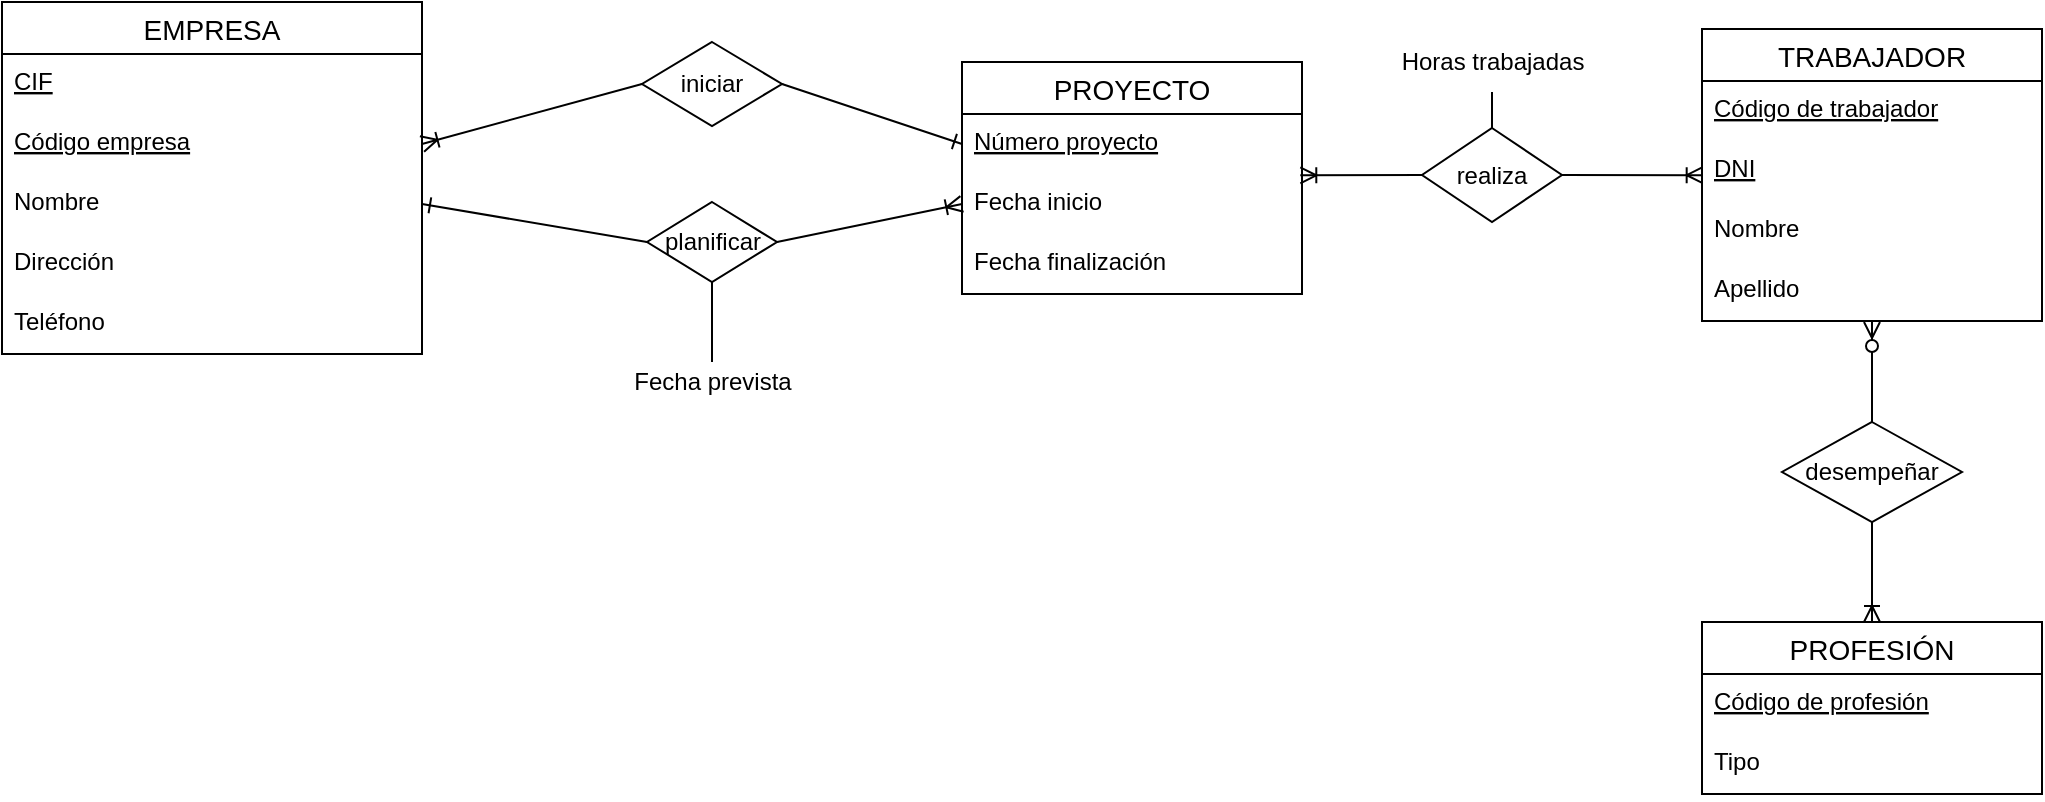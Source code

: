 <mxfile version="17.4.6" type="device"><diagram id="R2lEEEUBdFMjLlhIrx00" name="Page-1"><mxGraphModel dx="1185" dy="635" grid="1" gridSize="10" guides="1" tooltips="1" connect="1" arrows="1" fold="1" page="1" pageScale="1" pageWidth="850" pageHeight="1100" math="0" shadow="0" extFonts="Permanent Marker^https://fonts.googleapis.com/css?family=Permanent+Marker"><root><mxCell id="0"/><mxCell id="1" parent="0"/><mxCell id="WATAMueOj0psfTWkXoya-1" value="EMPRESA" style="swimlane;fontStyle=0;childLayout=stackLayout;horizontal=1;startSize=26;horizontalStack=0;resizeParent=1;resizeParentMax=0;resizeLast=0;collapsible=1;marginBottom=0;align=center;fontSize=14;" vertex="1" parent="1"><mxGeometry x="60" y="100" width="210" height="176" as="geometry"/></mxCell><mxCell id="WATAMueOj0psfTWkXoya-2" value="CIF" style="text;strokeColor=none;fillColor=none;spacingLeft=4;spacingRight=4;overflow=hidden;rotatable=0;points=[[0,0.5],[1,0.5]];portConstraint=eastwest;fontSize=12;fontStyle=4" vertex="1" parent="WATAMueOj0psfTWkXoya-1"><mxGeometry y="26" width="210" height="30" as="geometry"/></mxCell><mxCell id="WATAMueOj0psfTWkXoya-7" value="Código empresa" style="text;strokeColor=none;fillColor=none;spacingLeft=4;spacingRight=4;overflow=hidden;rotatable=0;points=[[0,0.5],[1,0.5]];portConstraint=eastwest;fontSize=12;fontStyle=4" vertex="1" parent="WATAMueOj0psfTWkXoya-1"><mxGeometry y="56" width="210" height="30" as="geometry"/></mxCell><mxCell id="WATAMueOj0psfTWkXoya-3" value="Nombre" style="text;strokeColor=none;fillColor=none;spacingLeft=4;spacingRight=4;overflow=hidden;rotatable=0;points=[[0,0.5],[1,0.5]];portConstraint=eastwest;fontSize=12;" vertex="1" parent="WATAMueOj0psfTWkXoya-1"><mxGeometry y="86" width="210" height="30" as="geometry"/></mxCell><mxCell id="WATAMueOj0psfTWkXoya-4" value="Dirección" style="text;strokeColor=none;fillColor=none;spacingLeft=4;spacingRight=4;overflow=hidden;rotatable=0;points=[[0,0.5],[1,0.5]];portConstraint=eastwest;fontSize=12;" vertex="1" parent="WATAMueOj0psfTWkXoya-1"><mxGeometry y="116" width="210" height="30" as="geometry"/></mxCell><mxCell id="WATAMueOj0psfTWkXoya-6" value="Teléfono" style="text;strokeColor=none;fillColor=none;spacingLeft=4;spacingRight=4;overflow=hidden;rotatable=0;points=[[0,0.5],[1,0.5]];portConstraint=eastwest;fontSize=12;" vertex="1" parent="WATAMueOj0psfTWkXoya-1"><mxGeometry y="146" width="210" height="30" as="geometry"/></mxCell><mxCell id="WATAMueOj0psfTWkXoya-8" value="PROYECTO" style="swimlane;fontStyle=0;childLayout=stackLayout;horizontal=1;startSize=26;horizontalStack=0;resizeParent=1;resizeParentMax=0;resizeLast=0;collapsible=1;marginBottom=0;align=center;fontSize=14;" vertex="1" parent="1"><mxGeometry x="540" y="130" width="170" height="116" as="geometry"/></mxCell><mxCell id="WATAMueOj0psfTWkXoya-28" value="Número proyecto" style="text;strokeColor=none;fillColor=none;spacingLeft=4;spacingRight=4;overflow=hidden;rotatable=0;points=[[0,0.5],[1,0.5]];portConstraint=eastwest;fontSize=12;fontStyle=4" vertex="1" parent="WATAMueOj0psfTWkXoya-8"><mxGeometry y="26" width="170" height="30" as="geometry"/></mxCell><mxCell id="WATAMueOj0psfTWkXoya-9" value="Fecha inicio" style="text;strokeColor=none;fillColor=none;spacingLeft=4;spacingRight=4;overflow=hidden;rotatable=0;points=[[0,0.5],[1,0.5]];portConstraint=eastwest;fontSize=12;" vertex="1" parent="WATAMueOj0psfTWkXoya-8"><mxGeometry y="56" width="170" height="30" as="geometry"/></mxCell><mxCell id="WATAMueOj0psfTWkXoya-10" value="Fecha finalización" style="text;strokeColor=none;fillColor=none;spacingLeft=4;spacingRight=4;overflow=hidden;rotatable=0;points=[[0,0.5],[1,0.5]];portConstraint=eastwest;fontSize=12;" vertex="1" parent="WATAMueOj0psfTWkXoya-8"><mxGeometry y="86" width="170" height="30" as="geometry"/></mxCell><mxCell id="WATAMueOj0psfTWkXoya-14" value="PROFESIÓN" style="swimlane;fontStyle=0;childLayout=stackLayout;horizontal=1;startSize=26;horizontalStack=0;resizeParent=1;resizeParentMax=0;resizeLast=0;collapsible=1;marginBottom=0;align=center;fontSize=14;" vertex="1" parent="1"><mxGeometry x="910" y="410" width="170" height="86" as="geometry"/></mxCell><mxCell id="WATAMueOj0psfTWkXoya-16" value="Código de profesión" style="text;strokeColor=none;fillColor=none;spacingLeft=4;spacingRight=4;overflow=hidden;rotatable=0;points=[[0,0.5],[1,0.5]];portConstraint=eastwest;fontSize=12;fontStyle=4" vertex="1" parent="WATAMueOj0psfTWkXoya-14"><mxGeometry y="26" width="170" height="30" as="geometry"/></mxCell><mxCell id="WATAMueOj0psfTWkXoya-23" value="Tipo&#10;" style="text;strokeColor=none;fillColor=none;spacingLeft=4;spacingRight=4;overflow=hidden;rotatable=0;points=[[0,0.5],[1,0.5]];portConstraint=eastwest;fontSize=12;" vertex="1" parent="WATAMueOj0psfTWkXoya-14"><mxGeometry y="56" width="170" height="30" as="geometry"/></mxCell><mxCell id="WATAMueOj0psfTWkXoya-18" value="TRABAJADOR" style="swimlane;fontStyle=0;childLayout=stackLayout;horizontal=1;startSize=26;horizontalStack=0;resizeParent=1;resizeParentMax=0;resizeLast=0;collapsible=1;marginBottom=0;align=center;fontSize=14;" vertex="1" parent="1"><mxGeometry x="910" y="113.5" width="170" height="146" as="geometry"/></mxCell><mxCell id="WATAMueOj0psfTWkXoya-19" value="Código de trabajador" style="text;strokeColor=none;fillColor=none;spacingLeft=4;spacingRight=4;overflow=hidden;rotatable=0;points=[[0,0.5],[1,0.5]];portConstraint=eastwest;fontSize=12;fontStyle=4" vertex="1" parent="WATAMueOj0psfTWkXoya-18"><mxGeometry y="26" width="170" height="30" as="geometry"/></mxCell><mxCell id="WATAMueOj0psfTWkXoya-20" value="DNI" style="text;strokeColor=none;fillColor=none;spacingLeft=4;spacingRight=4;overflow=hidden;rotatable=0;points=[[0,0.5],[1,0.5]];portConstraint=eastwest;fontSize=12;fontStyle=4" vertex="1" parent="WATAMueOj0psfTWkXoya-18"><mxGeometry y="56" width="170" height="30" as="geometry"/></mxCell><mxCell id="WATAMueOj0psfTWkXoya-21" value="Nombre" style="text;strokeColor=none;fillColor=none;spacingLeft=4;spacingRight=4;overflow=hidden;rotatable=0;points=[[0,0.5],[1,0.5]];portConstraint=eastwest;fontSize=12;" vertex="1" parent="WATAMueOj0psfTWkXoya-18"><mxGeometry y="86" width="170" height="30" as="geometry"/></mxCell><mxCell id="WATAMueOj0psfTWkXoya-22" value="Apellido" style="text;strokeColor=none;fillColor=none;spacingLeft=4;spacingRight=4;overflow=hidden;rotatable=0;points=[[0,0.5],[1,0.5]];portConstraint=eastwest;fontSize=12;" vertex="1" parent="WATAMueOj0psfTWkXoya-18"><mxGeometry y="116" width="170" height="30" as="geometry"/></mxCell><mxCell id="WATAMueOj0psfTWkXoya-25" value="Horas trabajadas" style="text;html=1;align=center;verticalAlign=middle;resizable=0;points=[];autosize=1;strokeColor=none;fillColor=none;" vertex="1" parent="1"><mxGeometry x="750" y="120" width="110" height="20" as="geometry"/></mxCell><mxCell id="WATAMueOj0psfTWkXoya-26" value="desempeñar" style="shape=rhombus;perimeter=rhombusPerimeter;whiteSpace=wrap;html=1;align=center;" vertex="1" parent="1"><mxGeometry x="950" y="310" width="90" height="50" as="geometry"/></mxCell><mxCell id="WATAMueOj0psfTWkXoya-27" value="iniciar" style="shape=rhombus;perimeter=rhombusPerimeter;whiteSpace=wrap;html=1;align=center;" vertex="1" parent="1"><mxGeometry x="380" y="120" width="70" height="42" as="geometry"/></mxCell><mxCell id="WATAMueOj0psfTWkXoya-29" value="planificar" style="shape=rhombus;perimeter=rhombusPerimeter;whiteSpace=wrap;html=1;align=center;" vertex="1" parent="1"><mxGeometry x="382.5" y="200" width="65" height="40" as="geometry"/></mxCell><mxCell id="WATAMueOj0psfTWkXoya-30" value="" style="endArrow=none;html=1;rounded=0;entryX=0.5;entryY=1;entryDx=0;entryDy=0;" edge="1" parent="1" target="WATAMueOj0psfTWkXoya-29"><mxGeometry width="50" height="50" relative="1" as="geometry"><mxPoint x="415" y="280" as="sourcePoint"/><mxPoint x="640" y="360" as="targetPoint"/></mxGeometry></mxCell><mxCell id="WATAMueOj0psfTWkXoya-31" value="Fecha prevista" style="text;html=1;align=center;verticalAlign=middle;resizable=0;points=[];autosize=1;strokeColor=none;fillColor=none;" vertex="1" parent="1"><mxGeometry x="370" y="280" width="90" height="20" as="geometry"/></mxCell><mxCell id="WATAMueOj0psfTWkXoya-32" value="realiza" style="shape=rhombus;perimeter=rhombusPerimeter;whiteSpace=wrap;html=1;align=center;" vertex="1" parent="1"><mxGeometry x="770" y="163" width="70" height="47" as="geometry"/></mxCell><mxCell id="WATAMueOj0psfTWkXoya-33" value="" style="endArrow=none;html=1;rounded=0;entryX=0.5;entryY=0;entryDx=0;entryDy=0;exitX=0.5;exitY=1.25;exitDx=0;exitDy=0;exitPerimeter=0;" edge="1" parent="1" source="WATAMueOj0psfTWkXoya-25" target="WATAMueOj0psfTWkXoya-32"><mxGeometry width="50" height="50" relative="1" as="geometry"><mxPoint x="590" y="410" as="sourcePoint"/><mxPoint x="640" y="360" as="targetPoint"/></mxGeometry></mxCell><mxCell id="WATAMueOj0psfTWkXoya-35" value="" style="fontSize=12;html=1;endArrow=ERoneToMany;rounded=0;exitX=1;exitY=0.5;exitDx=0;exitDy=0;entryX=0.002;entryY=0.57;entryDx=0;entryDy=0;entryPerimeter=0;" edge="1" parent="1" source="WATAMueOj0psfTWkXoya-32" target="WATAMueOj0psfTWkXoya-20"><mxGeometry width="100" height="100" relative="1" as="geometry"><mxPoint x="570" y="440" as="sourcePoint"/><mxPoint x="670" y="340" as="targetPoint"/></mxGeometry></mxCell><mxCell id="WATAMueOj0psfTWkXoya-36" value="" style="fontSize=12;html=1;endArrow=ERoneToMany;rounded=0;exitX=0;exitY=0.5;exitDx=0;exitDy=0;entryX=0.995;entryY=0.022;entryDx=0;entryDy=0;entryPerimeter=0;" edge="1" parent="1" source="WATAMueOj0psfTWkXoya-32" target="WATAMueOj0psfTWkXoya-9"><mxGeometry width="100" height="100" relative="1" as="geometry"><mxPoint x="850" y="196.5" as="sourcePoint"/><mxPoint x="920.34" y="196.6" as="targetPoint"/></mxGeometry></mxCell><mxCell id="WATAMueOj0psfTWkXoya-37" value="" style="fontSize=12;html=1;endArrow=ERoneToMany;rounded=0;exitX=0.5;exitY=1;exitDx=0;exitDy=0;entryX=0.5;entryY=0;entryDx=0;entryDy=0;" edge="1" parent="1" source="WATAMueOj0psfTWkXoya-26" target="WATAMueOj0psfTWkXoya-14"><mxGeometry width="100" height="100" relative="1" as="geometry"><mxPoint x="860" y="206.5" as="sourcePoint"/><mxPoint x="930.34" y="206.6" as="targetPoint"/></mxGeometry></mxCell><mxCell id="WATAMueOj0psfTWkXoya-38" value="" style="fontSize=12;html=1;endArrow=ERzeroToMany;endFill=1;rounded=0;exitX=0.5;exitY=0;exitDx=0;exitDy=0;" edge="1" parent="1" source="WATAMueOj0psfTWkXoya-26"><mxGeometry width="100" height="100" relative="1" as="geometry"><mxPoint x="590" y="370" as="sourcePoint"/><mxPoint x="995" y="260" as="targetPoint"/></mxGeometry></mxCell><mxCell id="WATAMueOj0psfTWkXoya-39" value="" style="fontSize=12;html=1;endArrow=ERone;endFill=1;rounded=0;entryX=0;entryY=0.5;entryDx=0;entryDy=0;exitX=1;exitY=0.5;exitDx=0;exitDy=0;" edge="1" parent="1" source="WATAMueOj0psfTWkXoya-27" target="WATAMueOj0psfTWkXoya-28"><mxGeometry width="100" height="100" relative="1" as="geometry"><mxPoint x="520" y="370" as="sourcePoint"/><mxPoint x="620" y="270" as="targetPoint"/></mxGeometry></mxCell><mxCell id="WATAMueOj0psfTWkXoya-40" value="" style="fontSize=12;html=1;endArrow=ERoneToMany;rounded=0;entryX=1;entryY=0.5;entryDx=0;entryDy=0;exitX=0;exitY=0.5;exitDx=0;exitDy=0;" edge="1" parent="1" source="WATAMueOj0psfTWkXoya-27" target="WATAMueOj0psfTWkXoya-7"><mxGeometry width="100" height="100" relative="1" as="geometry"><mxPoint x="520" y="370" as="sourcePoint"/><mxPoint x="620" y="270" as="targetPoint"/></mxGeometry></mxCell><mxCell id="WATAMueOj0psfTWkXoya-41" value="" style="fontSize=12;html=1;endArrow=ERoneToMany;rounded=0;entryX=0;entryY=0.5;entryDx=0;entryDy=0;exitX=1;exitY=0.5;exitDx=0;exitDy=0;" edge="1" parent="1" source="WATAMueOj0psfTWkXoya-29" target="WATAMueOj0psfTWkXoya-9"><mxGeometry width="100" height="100" relative="1" as="geometry"><mxPoint x="390" y="151.0" as="sourcePoint"/><mxPoint x="280" y="181" as="targetPoint"/></mxGeometry></mxCell><mxCell id="WATAMueOj0psfTWkXoya-42" value="" style="fontSize=12;html=1;endArrow=ERone;endFill=1;rounded=0;entryX=1;entryY=0.5;entryDx=0;entryDy=0;exitX=0;exitY=0.5;exitDx=0;exitDy=0;" edge="1" parent="1" source="WATAMueOj0psfTWkXoya-29" target="WATAMueOj0psfTWkXoya-3"><mxGeometry width="100" height="100" relative="1" as="geometry"><mxPoint x="460" y="151.0" as="sourcePoint"/><mxPoint x="550" y="181" as="targetPoint"/></mxGeometry></mxCell></root></mxGraphModel></diagram></mxfile>